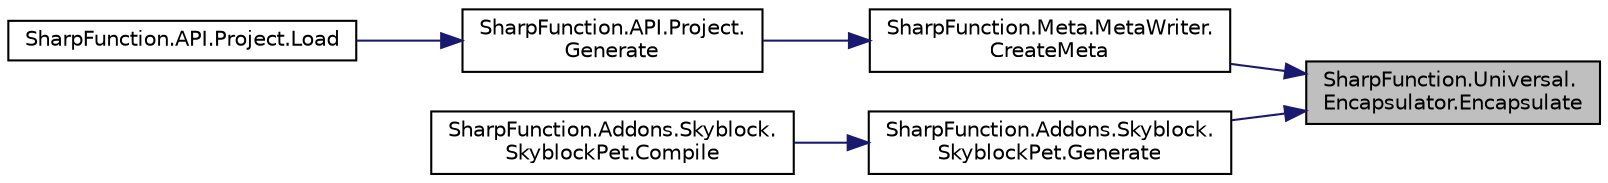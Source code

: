 digraph "SharpFunction.Universal.Encapsulator.Encapsulate"
{
 // LATEX_PDF_SIZE
  edge [fontname="Helvetica",fontsize="10",labelfontname="Helvetica",labelfontsize="10"];
  node [fontname="Helvetica",fontsize="10",shape=record];
  rankdir="RL";
  Node1 [label="SharpFunction.Universal.\lEncapsulator.Encapsulate",height=0.2,width=0.4,color="black", fillcolor="grey75", style="filled", fontcolor="black",tooltip="Encapsulate function"];
  Node1 -> Node2 [dir="back",color="midnightblue",fontsize="10",style="solid",fontname="Helvetica"];
  Node2 [label="SharpFunction.Meta.MetaWriter.\lCreateMeta",height=0.2,width=0.4,color="black", fillcolor="white", style="filled",URL="$class_sharp_function_1_1_meta_1_1_meta_writer.html#a25430cc12266e70d89270296367cfb4a",tooltip="Creates .sfmeta file to be written to src directory"];
  Node2 -> Node3 [dir="back",color="midnightblue",fontsize="10",style="solid",fontname="Helvetica"];
  Node3 [label="SharpFunction.API.Project.\lGenerate",height=0.2,width=0.4,color="black", fillcolor="white", style="filled",URL="$class_sharp_function_1_1_a_p_i_1_1_project.html#a725c5de8cb5c520c06722f40b48c96f6",tooltip="Initializes a datapack, allowing the use of Writer.FunctionWriter"];
  Node3 -> Node4 [dir="back",color="midnightblue",fontsize="10",style="solid",fontname="Helvetica"];
  Node4 [label="SharpFunction.API.Project.Load",height=0.2,width=0.4,color="black", fillcolor="white", style="filled",URL="$class_sharp_function_1_1_a_p_i_1_1_project.html#a7c1c61e4271fb7d1cbf5e075f985ce63",tooltip="Loads the project from directory if .sfmeta file exists"];
  Node1 -> Node5 [dir="back",color="midnightblue",fontsize="10",style="solid",fontname="Helvetica"];
  Node5 [label="SharpFunction.Addons.Skyblock.\lSkyblockPet.Generate",height=0.2,width=0.4,color="black", fillcolor="white", style="filled",URL="$class_sharp_function_1_1_addons_1_1_skyblock_1_1_skyblock_pet.html#add45c6b62f39177f26d8ebf04702fcb6",tooltip="Generates the give command"];
  Node5 -> Node6 [dir="back",color="midnightblue",fontsize="10",style="solid",fontname="Helvetica"];
  Node6 [label="SharpFunction.Addons.Skyblock.\lSkyblockPet.Compile",height=0.2,width=0.4,color="black", fillcolor="white", style="filled",URL="$class_sharp_function_1_1_addons_1_1_skyblock_1_1_skyblock_pet.html#a6fbf01f9ac195e98098bb6dd896aba83",tooltip="Generates the /give command and compiles it to string"];
}
